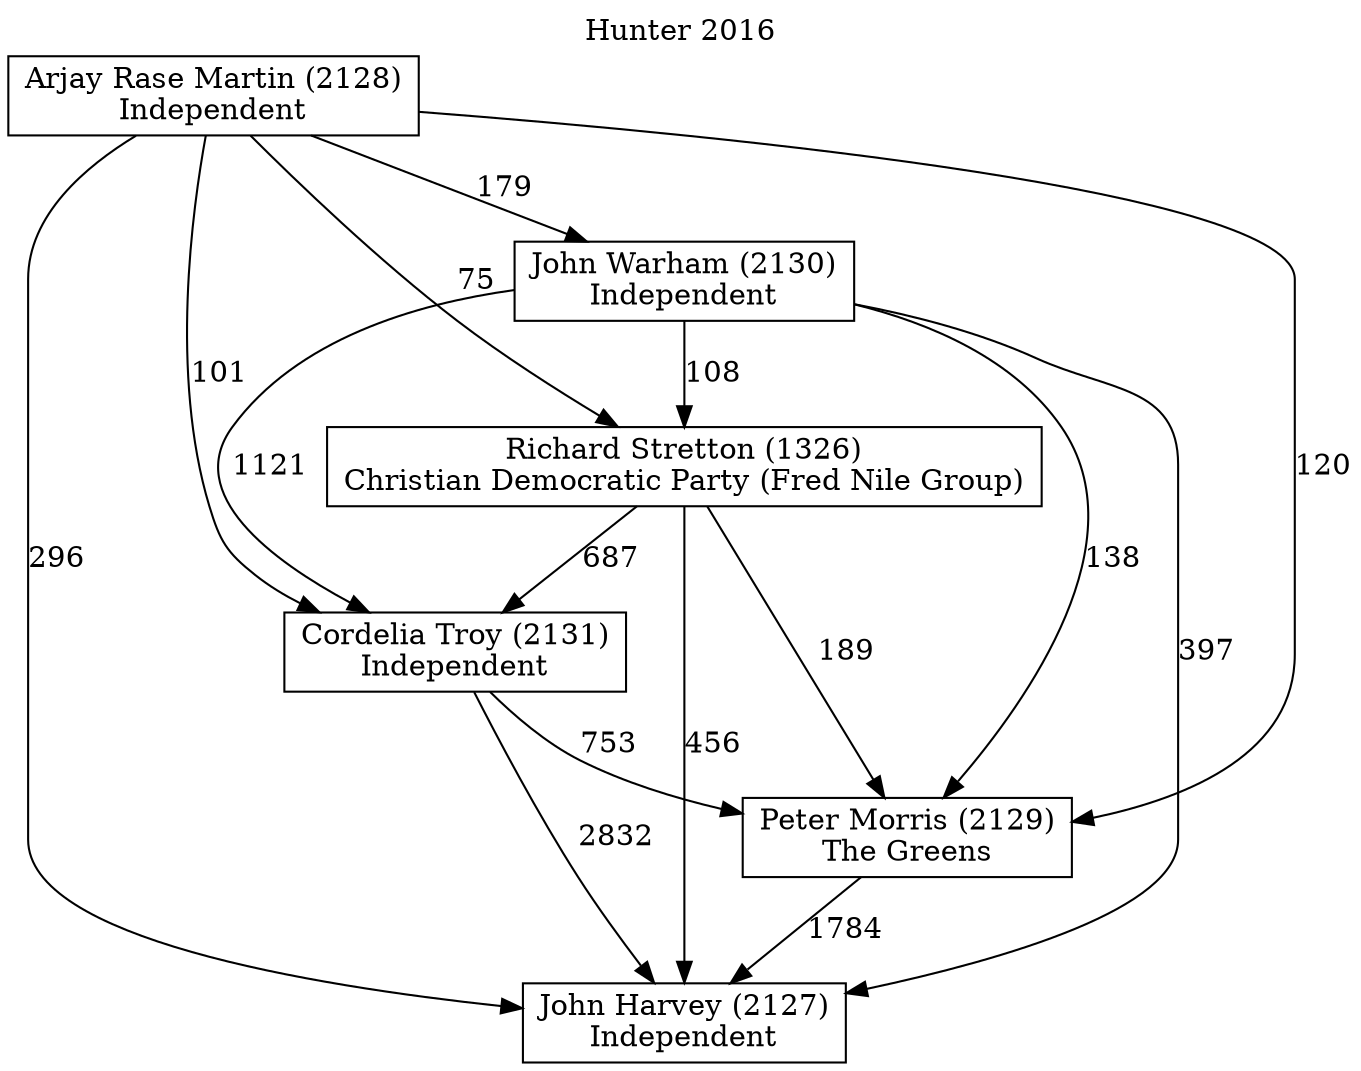 // House preference flow
digraph "John Harvey (2127)_Hunter_2016" {
	graph [label="Hunter 2016" labelloc=t mclimit=10]
	node [shape=box]
	"John Harvey (2127)" [label="John Harvey (2127)
Independent"]
	"Peter Morris (2129)" [label="Peter Morris (2129)
The Greens"]
	"Cordelia Troy (2131)" [label="Cordelia Troy (2131)
Independent"]
	"Richard Stretton (1326)" [label="Richard Stretton (1326)
Christian Democratic Party (Fred Nile Group)"]
	"John Warham (2130)" [label="John Warham (2130)
Independent"]
	"Arjay Rase Martin (2128)" [label="Arjay Rase Martin (2128)
Independent"]
	"Peter Morris (2129)" -> "John Harvey (2127)" [label=1784]
	"Cordelia Troy (2131)" -> "Peter Morris (2129)" [label=753]
	"Richard Stretton (1326)" -> "Cordelia Troy (2131)" [label=687]
	"John Warham (2130)" -> "Richard Stretton (1326)" [label=108]
	"Arjay Rase Martin (2128)" -> "John Warham (2130)" [label=179]
	"Cordelia Troy (2131)" -> "John Harvey (2127)" [label=2832]
	"Richard Stretton (1326)" -> "John Harvey (2127)" [label=456]
	"John Warham (2130)" -> "John Harvey (2127)" [label=397]
	"Arjay Rase Martin (2128)" -> "John Harvey (2127)" [label=296]
	"Arjay Rase Martin (2128)" -> "Richard Stretton (1326)" [label=75]
	"John Warham (2130)" -> "Cordelia Troy (2131)" [label=1121]
	"Arjay Rase Martin (2128)" -> "Cordelia Troy (2131)" [label=101]
	"Richard Stretton (1326)" -> "Peter Morris (2129)" [label=189]
	"John Warham (2130)" -> "Peter Morris (2129)" [label=138]
	"Arjay Rase Martin (2128)" -> "Peter Morris (2129)" [label=120]
}
